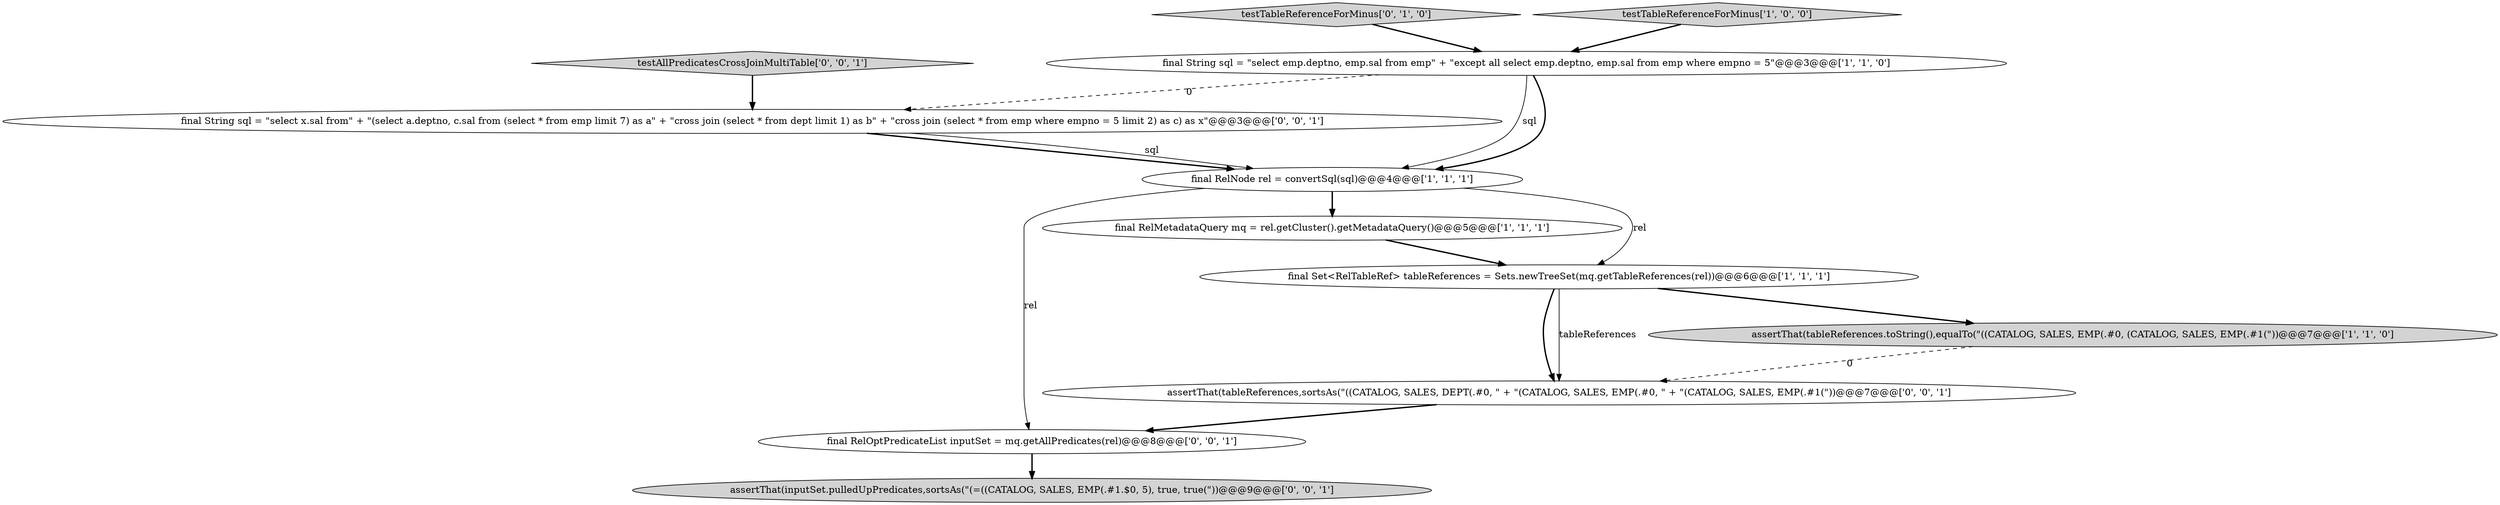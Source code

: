 digraph {
10 [style = filled, label = "final RelOptPredicateList inputSet = mq.getAllPredicates(rel)@@@8@@@['0', '0', '1']", fillcolor = white, shape = ellipse image = "AAA0AAABBB3BBB"];
4 [style = filled, label = "final String sql = \"select emp.deptno, emp.sal from emp\" + \"except all select emp.deptno, emp.sal from emp where empno = 5\"@@@3@@@['1', '1', '0']", fillcolor = white, shape = ellipse image = "AAA0AAABBB1BBB"];
6 [style = filled, label = "testTableReferenceForMinus['0', '1', '0']", fillcolor = lightgray, shape = diamond image = "AAA0AAABBB2BBB"];
9 [style = filled, label = "assertThat(inputSet.pulledUpPredicates,sortsAs(\"(=((CATALOG, SALES, EMP(.#1.$0, 5), true, true(\"))@@@9@@@['0', '0', '1']", fillcolor = lightgray, shape = ellipse image = "AAA0AAABBB3BBB"];
8 [style = filled, label = "testAllPredicatesCrossJoinMultiTable['0', '0', '1']", fillcolor = lightgray, shape = diamond image = "AAA0AAABBB3BBB"];
11 [style = filled, label = "assertThat(tableReferences,sortsAs(\"((CATALOG, SALES, DEPT(.#0, \" + \"(CATALOG, SALES, EMP(.#0, \" + \"(CATALOG, SALES, EMP(.#1(\"))@@@7@@@['0', '0', '1']", fillcolor = white, shape = ellipse image = "AAA0AAABBB3BBB"];
3 [style = filled, label = "assertThat(tableReferences.toString(),equalTo(\"((CATALOG, SALES, EMP(.#0, (CATALOG, SALES, EMP(.#1(\"))@@@7@@@['1', '1', '0']", fillcolor = lightgray, shape = ellipse image = "AAA0AAABBB1BBB"];
5 [style = filled, label = "final RelMetadataQuery mq = rel.getCluster().getMetadataQuery()@@@5@@@['1', '1', '1']", fillcolor = white, shape = ellipse image = "AAA0AAABBB1BBB"];
0 [style = filled, label = "final RelNode rel = convertSql(sql)@@@4@@@['1', '1', '1']", fillcolor = white, shape = ellipse image = "AAA0AAABBB1BBB"];
2 [style = filled, label = "final Set<RelTableRef> tableReferences = Sets.newTreeSet(mq.getTableReferences(rel))@@@6@@@['1', '1', '1']", fillcolor = white, shape = ellipse image = "AAA0AAABBB1BBB"];
7 [style = filled, label = "final String sql = \"select x.sal from\" + \"(select a.deptno, c.sal from (select * from emp limit 7) as a\" + \"cross join (select * from dept limit 1) as b\" + \"cross join (select * from emp where empno = 5 limit 2) as c) as x\"@@@3@@@['0', '0', '1']", fillcolor = white, shape = ellipse image = "AAA0AAABBB3BBB"];
1 [style = filled, label = "testTableReferenceForMinus['1', '0', '0']", fillcolor = lightgray, shape = diamond image = "AAA0AAABBB1BBB"];
4->0 [style = solid, label="sql"];
8->7 [style = bold, label=""];
0->2 [style = solid, label="rel"];
6->4 [style = bold, label=""];
5->2 [style = bold, label=""];
1->4 [style = bold, label=""];
7->0 [style = bold, label=""];
10->9 [style = bold, label=""];
0->10 [style = solid, label="rel"];
11->10 [style = bold, label=""];
7->0 [style = solid, label="sql"];
4->7 [style = dashed, label="0"];
2->11 [style = bold, label=""];
3->11 [style = dashed, label="0"];
2->3 [style = bold, label=""];
4->0 [style = bold, label=""];
0->5 [style = bold, label=""];
2->11 [style = solid, label="tableReferences"];
}

